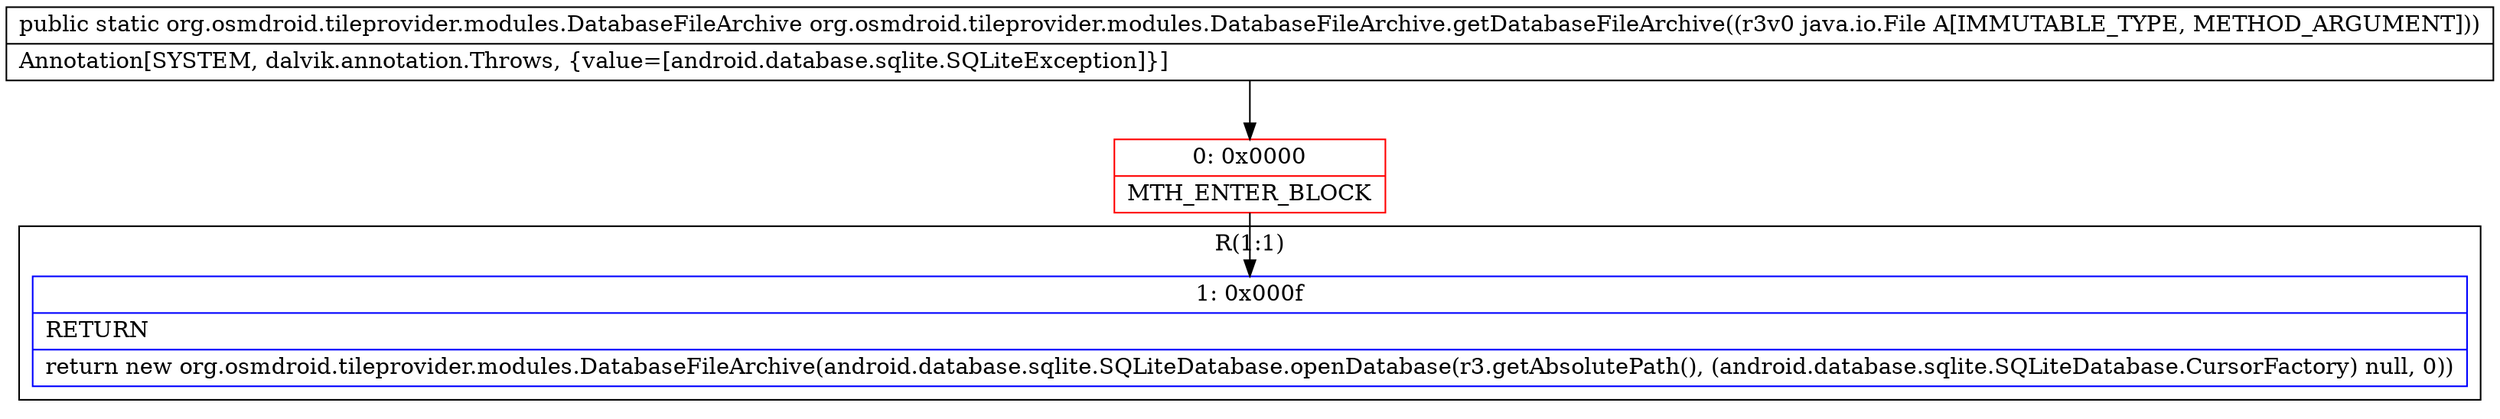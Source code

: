 digraph "CFG fororg.osmdroid.tileprovider.modules.DatabaseFileArchive.getDatabaseFileArchive(Ljava\/io\/File;)Lorg\/osmdroid\/tileprovider\/modules\/DatabaseFileArchive;" {
subgraph cluster_Region_1936487688 {
label = "R(1:1)";
node [shape=record,color=blue];
Node_1 [shape=record,label="{1\:\ 0x000f|RETURN\l|return new org.osmdroid.tileprovider.modules.DatabaseFileArchive(android.database.sqlite.SQLiteDatabase.openDatabase(r3.getAbsolutePath(), (android.database.sqlite.SQLiteDatabase.CursorFactory) null, 0))\l}"];
}
Node_0 [shape=record,color=red,label="{0\:\ 0x0000|MTH_ENTER_BLOCK\l}"];
MethodNode[shape=record,label="{public static org.osmdroid.tileprovider.modules.DatabaseFileArchive org.osmdroid.tileprovider.modules.DatabaseFileArchive.getDatabaseFileArchive((r3v0 java.io.File A[IMMUTABLE_TYPE, METHOD_ARGUMENT]))  | Annotation[SYSTEM, dalvik.annotation.Throws, \{value=[android.database.sqlite.SQLiteException]\}]\l}"];
MethodNode -> Node_0;
Node_0 -> Node_1;
}

